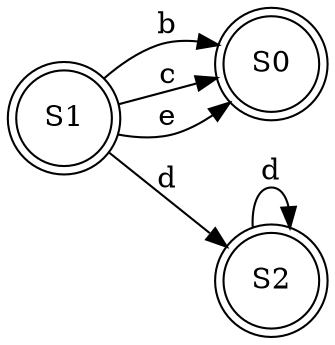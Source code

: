 digraph MinimizedDFA {
  rankdir=LR;
  node [shape = circle];
  "S0" [shape = doublecircle];
  "S1" [shape = doublecircle];
  "S1" -> "S0" [label="b"];
  "S1" -> "S0" [label="c"];
  "S1" -> "S2" [label="d"];
  "S1" -> "S0" [label="e"];
  "S2" [shape = doublecircle];
  "S2" -> "S2" [label="d"];
}
